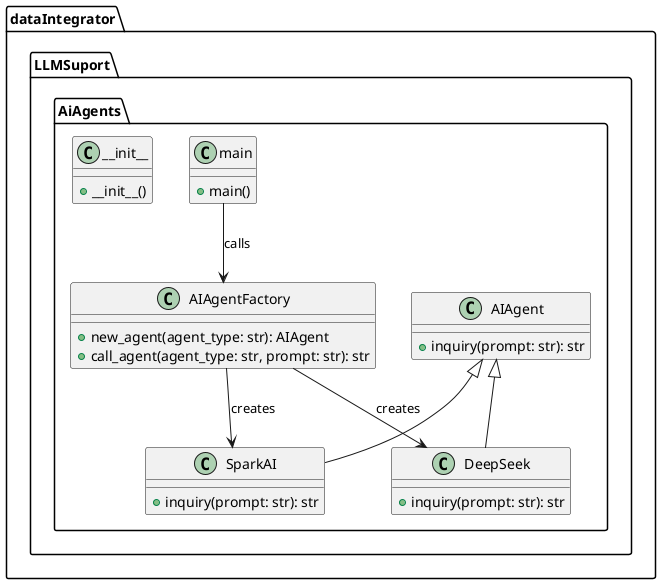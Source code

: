 @startuml
package "dataIntegrator.LLMSuport.AiAgents" {
    class SparkAI {
        +inquiry(prompt: str): str
    }

    class AIAgent {
        +inquiry(prompt: str): str
    }

    class main {
        +main()
    }

    class __init__ {
        +__init__()
    }

    class AIAgentFactory {
        +new_agent(agent_type: str): AIAgent
        +call_agent(agent_type: str, prompt: str): str
    }

    class DeepSeek {
        +inquiry(prompt: str): str
    }
}

AIAgent <|-- SparkAI
AIAgent <|-- DeepSeek
AIAgentFactory --> SparkAI : creates
AIAgentFactory --> DeepSeek : creates
main --> AIAgentFactory : calls
@enduml
